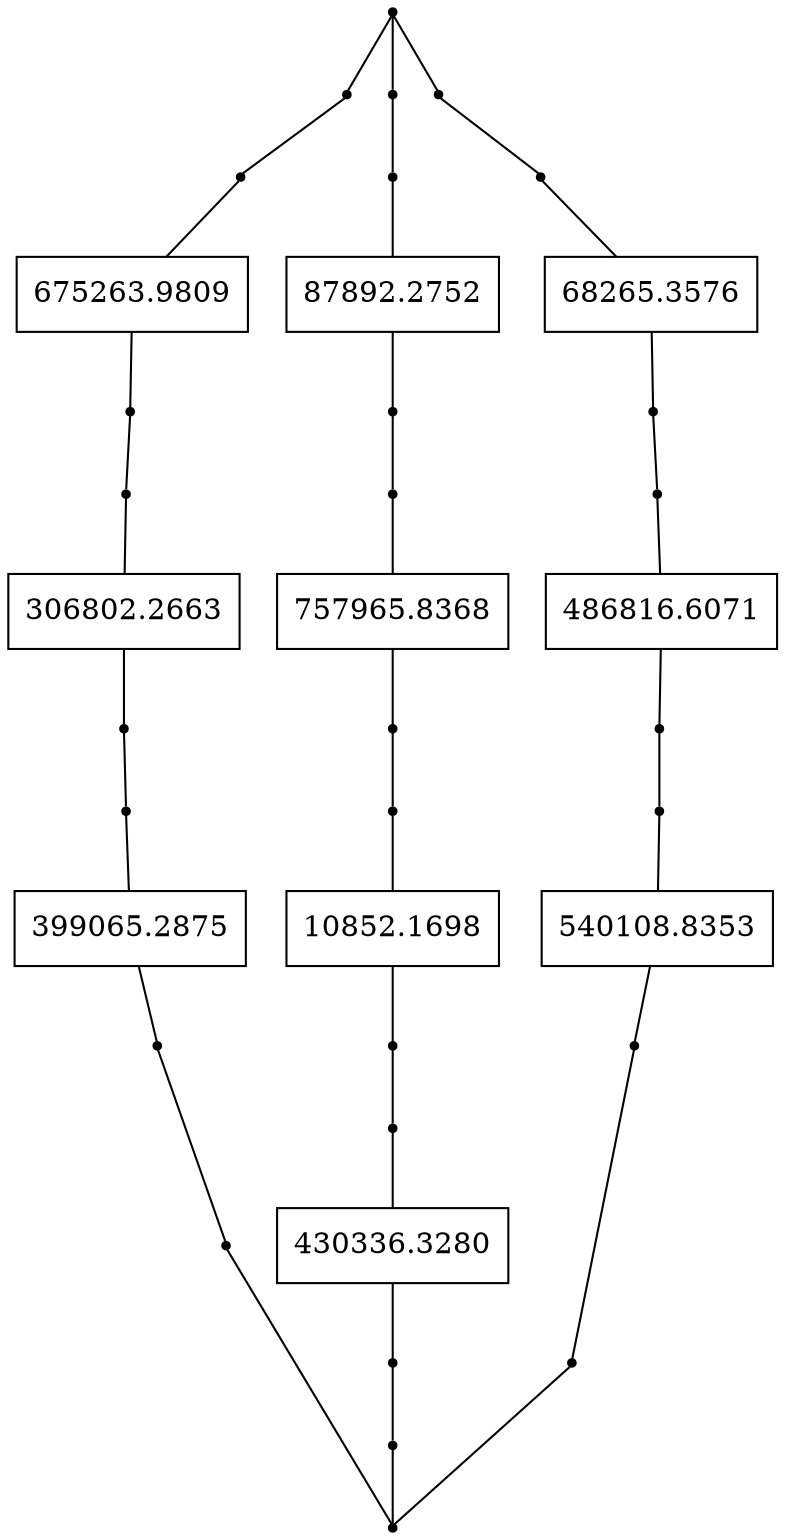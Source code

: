 graph {
start_1166151249 [shape = point]
end_1166151249 [shape = point]
start_1121453612 [shape = point]
end_1121453612 [shape = point]
start_1615056168 [shape = point;]
end_1615056168 [shape = point;]
1615056168 [shape = record; label = 675263.9809]
start_1615056168 -- 1615056168
1615056168 -- end_1615056168
start_213193302 [shape = point;]
end_213193302 [shape = point;]
213193302 [shape = record; label = 306802.2663]
start_213193302 -- 213193302
213193302 -- end_213193302
start_1502635287 [shape = point;]
end_1502635287 [shape = point;]
1502635287 [shape = record; label = 399065.2875]
start_1502635287 -- 1502635287
1502635287 -- end_1502635287
start_1121453612 -- start_1615056168
end_1615056168 -- start_213193302
end_213193302 -- start_1502635287
end_1502635287 -- end_1121453612
start_1543237999 [shape = point]
end_1543237999 [shape = point]
start_632249781 [shape = point;]
end_632249781 [shape = point;]
632249781 [shape = record; label = 87892.2752]
start_632249781 -- 632249781
632249781 -- end_632249781
start_19717364 [shape = point;]
end_19717364 [shape = point;]
19717364 [shape = record; label = 757965.8368]
start_19717364 -- 19717364
19717364 -- end_19717364
start_1540270363 [shape = point;]
end_1540270363 [shape = point;]
1540270363 [shape = record; label = 10852.1698]
start_1540270363 -- 1540270363
1540270363 -- end_1540270363
start_1597655940 [shape = point;]
end_1597655940 [shape = point;]
1597655940 [shape = record; label = 430336.3280]
start_1597655940 -- 1597655940
1597655940 -- end_1597655940
start_1543237999 -- start_632249781
end_632249781 -- start_19717364
end_19717364 -- start_1540270363
end_1540270363 -- start_1597655940
end_1597655940 -- end_1543237999
start_2619171 [shape = point]
end_2619171 [shape = point]
start_1728790703 [shape = point;]
end_1728790703 [shape = point;]
1728790703 [shape = record; label = 68265.3576]
start_1728790703 -- 1728790703
1728790703 -- end_1728790703
start_1227074340 [shape = point;]
end_1227074340 [shape = point;]
1227074340 [shape = record; label = 486816.6071]
start_1227074340 -- 1227074340
1227074340 -- end_1227074340
start_1154002927 [shape = point;]
end_1154002927 [shape = point;]
1154002927 [shape = record; label = 540108.8353]
start_1154002927 -- 1154002927
1154002927 -- end_1154002927
start_2619171 -- start_1728790703
end_1728790703 -- start_1227074340
end_1227074340 -- start_1154002927
end_1154002927 -- end_2619171
start_1166151249 -- start_1121453612
end_1121453612 -- end_1166151249
start_1166151249 -- start_1543237999
end_1543237999 -- end_1166151249
start_1166151249 -- start_2619171
end_2619171 -- end_1166151249

}
